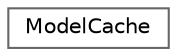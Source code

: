 digraph "Graphical Class Hierarchy"
{
 // LATEX_PDF_SIZE
  bgcolor="transparent";
  edge [fontname=Helvetica,fontsize=10,labelfontname=Helvetica,labelfontsize=10];
  node [fontname=Helvetica,fontsize=10,shape=box,height=0.2,width=0.4];
  rankdir="LR";
  Node0 [id="Node000000",label="ModelCache",height=0.2,width=0.4,color="grey40", fillcolor="white", style="filled",URL="$structModelCache.html",tooltip="Structure to cache models."];
}
